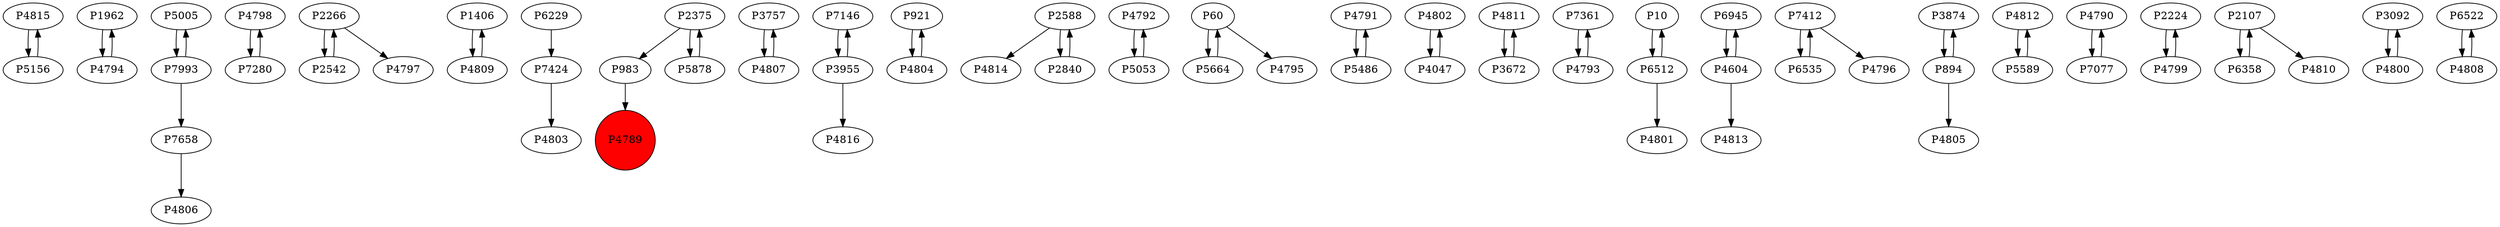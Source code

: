 digraph {
	P4815 -> P5156
	P1962 -> P4794
	P5005 -> P7993
	P4798 -> P7280
	P2266 -> P2542
	P1406 -> P4809
	P7424 -> P4803
	P2375 -> P983
	P3757 -> P4807
	P7146 -> P3955
	P921 -> P4804
	P4794 -> P1962
	P2588 -> P4814
	P983 -> P4789
	P4792 -> P5053
	P60 -> P5664
	P4791 -> P5486
	P4802 -> P4047
	P4811 -> P3672
	P7361 -> P4793
	P5664 -> P60
	P7993 -> P5005
	P10 -> P6512
	P6512 -> P10
	P6945 -> P4604
	P7993 -> P7658
	P4604 -> P6945
	P3672 -> P4811
	P4807 -> P3757
	P2375 -> P5878
	P6229 -> P7424
	P7412 -> P6535
	P3874 -> P894
	P4812 -> P5589
	P7280 -> P4798
	P4790 -> P7077
	P4793 -> P7361
	P2224 -> P4799
	P3955 -> P7146
	P5053 -> P4792
	P4799 -> P2224
	P4809 -> P1406
	P3955 -> P4816
	P2840 -> P2588
	P2107 -> P6358
	P2542 -> P2266
	P2107 -> P4810
	P4804 -> P921
	P7412 -> P4796
	P4604 -> P4813
	P894 -> P3874
	P2588 -> P2840
	P2266 -> P4797
	P5486 -> P4791
	P3092 -> P4800
	P6535 -> P7412
	P7658 -> P4806
	P6512 -> P4801
	P5878 -> P2375
	P60 -> P4795
	P6358 -> P2107
	P7077 -> P4790
	P6522 -> P4808
	P4800 -> P3092
	P4808 -> P6522
	P4047 -> P4802
	P5156 -> P4815
	P894 -> P4805
	P5589 -> P4812
	P4789 [shape=circle]
	P4789 [style=filled]
	P4789 [fillcolor=red]
}